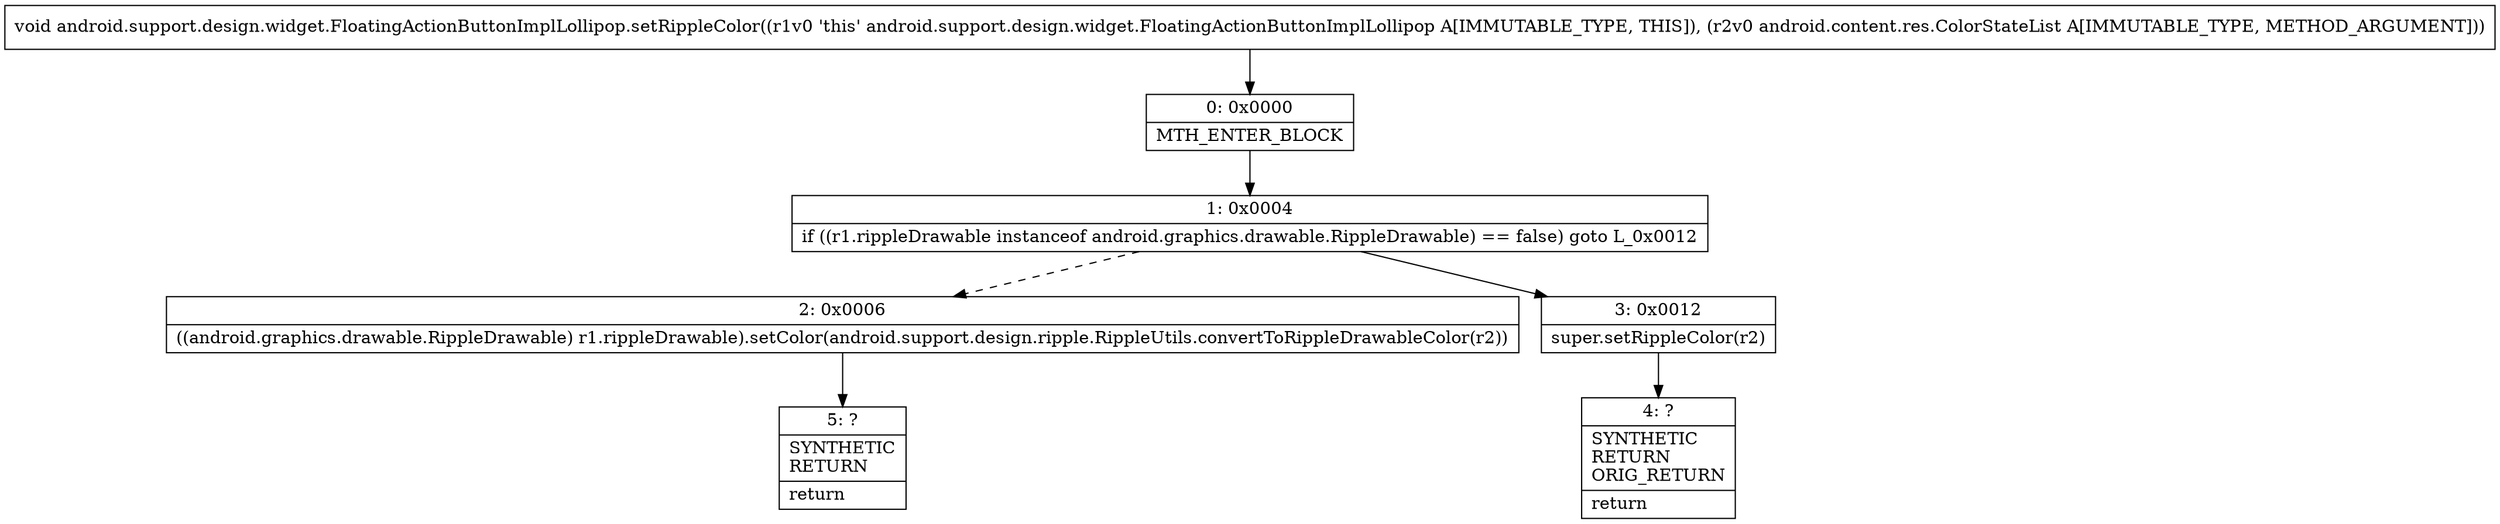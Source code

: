 digraph "CFG forandroid.support.design.widget.FloatingActionButtonImplLollipop.setRippleColor(Landroid\/content\/res\/ColorStateList;)V" {
Node_0 [shape=record,label="{0\:\ 0x0000|MTH_ENTER_BLOCK\l}"];
Node_1 [shape=record,label="{1\:\ 0x0004|if ((r1.rippleDrawable instanceof android.graphics.drawable.RippleDrawable) == false) goto L_0x0012\l}"];
Node_2 [shape=record,label="{2\:\ 0x0006|((android.graphics.drawable.RippleDrawable) r1.rippleDrawable).setColor(android.support.design.ripple.RippleUtils.convertToRippleDrawableColor(r2))\l}"];
Node_3 [shape=record,label="{3\:\ 0x0012|super.setRippleColor(r2)\l}"];
Node_4 [shape=record,label="{4\:\ ?|SYNTHETIC\lRETURN\lORIG_RETURN\l|return\l}"];
Node_5 [shape=record,label="{5\:\ ?|SYNTHETIC\lRETURN\l|return\l}"];
MethodNode[shape=record,label="{void android.support.design.widget.FloatingActionButtonImplLollipop.setRippleColor((r1v0 'this' android.support.design.widget.FloatingActionButtonImplLollipop A[IMMUTABLE_TYPE, THIS]), (r2v0 android.content.res.ColorStateList A[IMMUTABLE_TYPE, METHOD_ARGUMENT])) }"];
MethodNode -> Node_0;
Node_0 -> Node_1;
Node_1 -> Node_2[style=dashed];
Node_1 -> Node_3;
Node_2 -> Node_5;
Node_3 -> Node_4;
}

